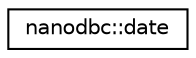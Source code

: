 digraph "Graphical Class Hierarchy"
{
 // LATEX_PDF_SIZE
  edge [fontname="Helvetica",fontsize="10",labelfontname="Helvetica",labelfontsize="10"];
  node [fontname="Helvetica",fontsize="10",shape=record];
  rankdir="LR";
  Node0 [label="nanodbc::date",height=0.2,width=0.4,color="black", fillcolor="white", style="filled",URL="$structnanodbc_1_1date.html",tooltip="A type for representing date data."];
}
